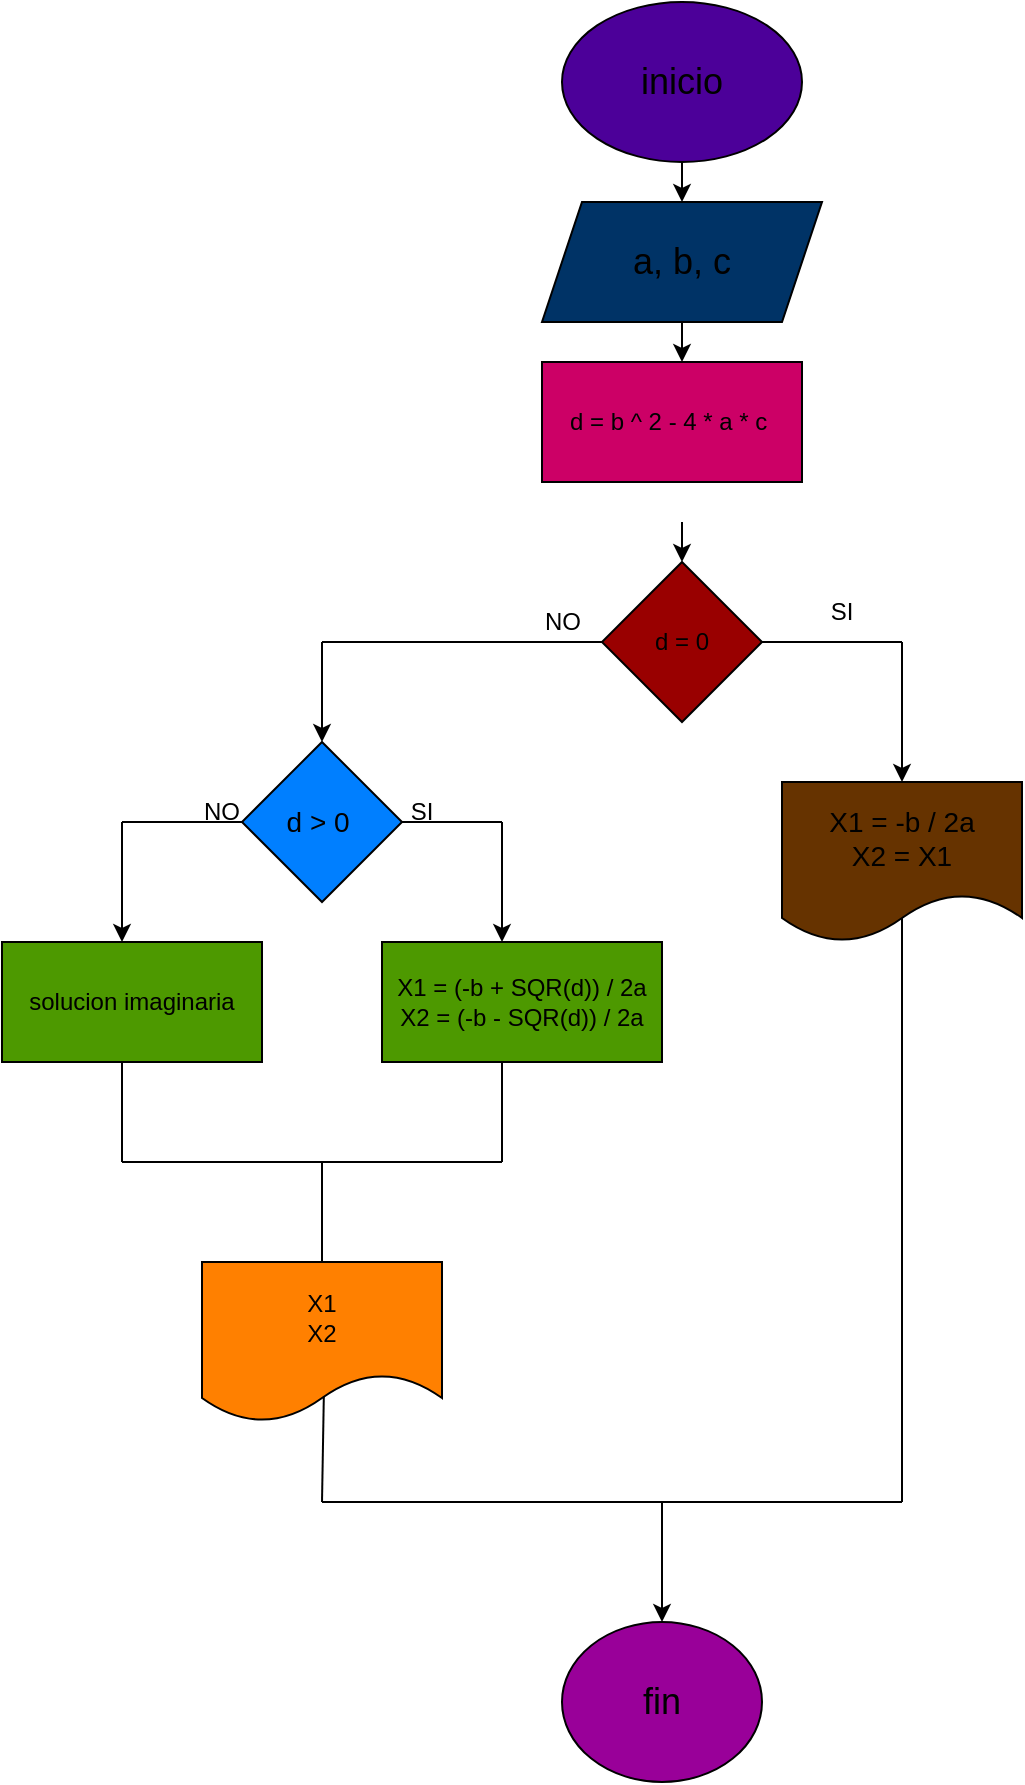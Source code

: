 <mxfile>
    <diagram id="d-2AFflYzOpIowvekC-A" name="Página-1">
        <mxGraphModel dx="1704" dy="411" grid="1" gridSize="10" guides="1" tooltips="1" connect="1" arrows="1" fold="1" page="1" pageScale="1" pageWidth="827" pageHeight="1169" math="0" shadow="0">
            <root>
                <mxCell id="0"/>
                <mxCell id="1" parent="0"/>
                <mxCell id="2" value="" style="edgeStyle=none;html=1;" edge="1" parent="1" source="3">
                    <mxGeometry relative="1" as="geometry">
                        <mxPoint x="290" y="100" as="targetPoint"/>
                    </mxGeometry>
                </mxCell>
                <mxCell id="3" value="&lt;font style=&quot;font-size: 18px;&quot;&gt;inicio&lt;/font&gt;" style="ellipse;whiteSpace=wrap;html=1;fillColor=#4C0099;" vertex="1" parent="1">
                    <mxGeometry x="230" width="120" height="80" as="geometry"/>
                </mxCell>
                <mxCell id="4" value="" style="edgeStyle=none;html=1;" edge="1" parent="1">
                    <mxGeometry relative="1" as="geometry">
                        <mxPoint x="290" y="280" as="targetPoint"/>
                        <mxPoint x="290" y="260" as="sourcePoint"/>
                    </mxGeometry>
                </mxCell>
                <mxCell id="5" value="&lt;span style=&quot;font-size: 18px;&quot;&gt;a, b, c&lt;/span&gt;" style="shape=parallelogram;perimeter=parallelogramPerimeter;whiteSpace=wrap;html=1;fixedSize=1;fillColor=#003366;" vertex="1" parent="1">
                    <mxGeometry x="220" y="100" width="140" height="60" as="geometry"/>
                </mxCell>
                <mxCell id="6" value="" style="endArrow=none;html=1;exitX=1;exitY=0.5;exitDx=0;exitDy=0;" edge="1" parent="1">
                    <mxGeometry width="50" height="50" relative="1" as="geometry">
                        <mxPoint x="330" y="320" as="sourcePoint"/>
                        <mxPoint x="400" y="320" as="targetPoint"/>
                    </mxGeometry>
                </mxCell>
                <mxCell id="7" value="" style="endArrow=classic;html=1;" edge="1" parent="1">
                    <mxGeometry width="50" height="50" relative="1" as="geometry">
                        <mxPoint x="400" y="320" as="sourcePoint"/>
                        <mxPoint x="400" y="390" as="targetPoint"/>
                    </mxGeometry>
                </mxCell>
                <mxCell id="8" value="" style="endArrow=none;html=1;exitX=0;exitY=0.5;exitDx=0;exitDy=0;" edge="1" parent="1">
                    <mxGeometry width="50" height="50" relative="1" as="geometry">
                        <mxPoint x="250" y="320" as="sourcePoint"/>
                        <mxPoint x="110" y="320" as="targetPoint"/>
                    </mxGeometry>
                </mxCell>
                <mxCell id="9" value="" style="endArrow=classic;html=1;entryX=0.5;entryY=0;entryDx=0;entryDy=0;" edge="1" parent="1" target="16">
                    <mxGeometry width="50" height="50" relative="1" as="geometry">
                        <mxPoint x="110" y="320" as="sourcePoint"/>
                        <mxPoint x="160" y="390" as="targetPoint"/>
                    </mxGeometry>
                </mxCell>
                <mxCell id="10" value="" style="endArrow=none;html=1;entryX=0.5;entryY=1;entryDx=0;entryDy=0;" edge="1" parent="1">
                    <mxGeometry width="50" height="50" relative="1" as="geometry">
                        <mxPoint x="400" y="750" as="sourcePoint"/>
                        <mxPoint x="400" y="450" as="targetPoint"/>
                    </mxGeometry>
                </mxCell>
                <mxCell id="11" value="" style="edgeStyle=none;html=1;" edge="1" parent="1">
                    <mxGeometry relative="1" as="geometry">
                        <mxPoint x="280" y="750" as="sourcePoint"/>
                        <mxPoint x="280" y="810" as="targetPoint"/>
                    </mxGeometry>
                </mxCell>
                <mxCell id="13" value="&lt;font style=&quot;font-size: 18px;&quot;&gt;fin&lt;/font&gt;" style="ellipse;whiteSpace=wrap;html=1;fillColor=#990099;" vertex="1" parent="1">
                    <mxGeometry x="230" y="810" width="100" height="80" as="geometry"/>
                </mxCell>
                <mxCell id="14" value="d = 0" style="rhombus;whiteSpace=wrap;html=1;fillColor=#990000;" vertex="1" parent="1">
                    <mxGeometry x="250" y="280" width="80" height="80" as="geometry"/>
                </mxCell>
                <mxCell id="15" value="SI" style="text;html=1;strokeColor=none;fillColor=none;align=center;verticalAlign=middle;whiteSpace=wrap;rounded=0;" vertex="1" parent="1">
                    <mxGeometry x="340" y="290" width="60" height="30" as="geometry"/>
                </mxCell>
                <mxCell id="16" value="d &amp;gt; 0&amp;nbsp;" style="rhombus;whiteSpace=wrap;html=1;fontSize=14;fillColor=#007FFF;" vertex="1" parent="1">
                    <mxGeometry x="70" y="370" width="80" height="80" as="geometry"/>
                </mxCell>
                <mxCell id="17" value="X1 = -b / 2a&lt;br&gt;X2 = X1" style="shape=document;whiteSpace=wrap;html=1;boundedLbl=1;fontSize=14;fillColor=#663300;" vertex="1" parent="1">
                    <mxGeometry x="340" y="390" width="120" height="80" as="geometry"/>
                </mxCell>
                <mxCell id="18" value="" style="endArrow=none;html=1;startArrow=none;entryX=1;entryY=0.5;entryDx=0;entryDy=0;entryPerimeter=0;" edge="1" parent="1" target="16">
                    <mxGeometry width="50" height="50" relative="1" as="geometry">
                        <mxPoint x="200" y="410" as="sourcePoint"/>
                        <mxPoint x="160" y="410" as="targetPoint"/>
                    </mxGeometry>
                </mxCell>
                <mxCell id="19" value="" style="endArrow=classic;html=1;" edge="1" parent="1">
                    <mxGeometry width="50" height="50" relative="1" as="geometry">
                        <mxPoint x="200" y="410" as="sourcePoint"/>
                        <mxPoint x="200" y="470" as="targetPoint"/>
                    </mxGeometry>
                </mxCell>
                <mxCell id="20" value="X1 = (-b + SQR(d)) / 2a&lt;br&gt;X2 = (-b - SQR(d)) / 2a" style="rounded=0;whiteSpace=wrap;html=1;fillColor=#4D9900;" vertex="1" parent="1">
                    <mxGeometry x="140" y="470" width="140" height="60" as="geometry"/>
                </mxCell>
                <mxCell id="21" value="" style="endArrow=none;html=1;exitX=0;exitY=0.5;exitDx=0;exitDy=0;" edge="1" parent="1" source="16">
                    <mxGeometry width="50" height="50" relative="1" as="geometry">
                        <mxPoint x="390" y="510" as="sourcePoint"/>
                        <mxPoint x="10" y="410" as="targetPoint"/>
                    </mxGeometry>
                </mxCell>
                <mxCell id="22" value="" style="endArrow=classic;html=1;" edge="1" parent="1">
                    <mxGeometry width="50" height="50" relative="1" as="geometry">
                        <mxPoint x="10" y="410" as="sourcePoint"/>
                        <mxPoint x="10" y="470" as="targetPoint"/>
                    </mxGeometry>
                </mxCell>
                <mxCell id="23" value="solucion imaginaria" style="rounded=0;whiteSpace=wrap;html=1;fillColor=#4D9900;" vertex="1" parent="1">
                    <mxGeometry x="-50" y="470" width="130" height="60" as="geometry"/>
                </mxCell>
                <mxCell id="24" value="" style="endArrow=none;html=1;" edge="1" parent="1">
                    <mxGeometry width="50" height="50" relative="1" as="geometry">
                        <mxPoint x="10" y="530" as="sourcePoint"/>
                        <mxPoint x="10" y="580" as="targetPoint"/>
                    </mxGeometry>
                </mxCell>
                <mxCell id="25" value="" style="endArrow=none;html=1;" edge="1" parent="1">
                    <mxGeometry width="50" height="50" relative="1" as="geometry">
                        <mxPoint x="200" y="530" as="sourcePoint"/>
                        <mxPoint x="200" y="580" as="targetPoint"/>
                    </mxGeometry>
                </mxCell>
                <mxCell id="26" value="" style="endArrow=none;html=1;" edge="1" parent="1">
                    <mxGeometry width="50" height="50" relative="1" as="geometry">
                        <mxPoint x="10" y="580" as="sourcePoint"/>
                        <mxPoint x="200" y="580" as="targetPoint"/>
                    </mxGeometry>
                </mxCell>
                <mxCell id="27" value="" style="endArrow=none;html=1;entryX=0.5;entryY=0;entryDx=0;entryDy=0;" edge="1" parent="1" target="34">
                    <mxGeometry width="50" height="50" relative="1" as="geometry">
                        <mxPoint x="110" y="580" as="sourcePoint"/>
                        <mxPoint x="110" y="620" as="targetPoint"/>
                    </mxGeometry>
                </mxCell>
                <mxCell id="28" value="" style="endArrow=none;html=1;" edge="1" parent="1">
                    <mxGeometry width="50" height="50" relative="1" as="geometry">
                        <mxPoint x="110" y="750" as="sourcePoint"/>
                        <mxPoint x="400" y="750" as="targetPoint"/>
                    </mxGeometry>
                </mxCell>
                <mxCell id="30" value="SI" style="text;html=1;strokeColor=none;fillColor=none;align=center;verticalAlign=middle;whiteSpace=wrap;rounded=0;" vertex="1" parent="1">
                    <mxGeometry x="130" y="395" width="60" height="20" as="geometry"/>
                </mxCell>
                <mxCell id="31" value="NO" style="text;html=1;strokeColor=none;fillColor=none;align=center;verticalAlign=middle;whiteSpace=wrap;rounded=0;" vertex="1" parent="1">
                    <mxGeometry x="30" y="390" width="60" height="30" as="geometry"/>
                </mxCell>
                <mxCell id="32" value="" style="endArrow=none;html=1;entryX=0.425;entryY=0.9;entryDx=0;entryDy=0;entryPerimeter=0;" edge="1" parent="1">
                    <mxGeometry width="50" height="50" relative="1" as="geometry">
                        <mxPoint x="110" y="750" as="sourcePoint"/>
                        <mxPoint x="111" y="692" as="targetPoint"/>
                    </mxGeometry>
                </mxCell>
                <mxCell id="33" value="NO" style="text;html=1;align=center;verticalAlign=middle;resizable=0;points=[];autosize=1;strokeColor=none;fillColor=none;" vertex="1" parent="1">
                    <mxGeometry x="210" y="295" width="40" height="30" as="geometry"/>
                </mxCell>
                <mxCell id="34" value="X1&lt;br&gt;X2" style="shape=document;whiteSpace=wrap;html=1;boundedLbl=1;fillColor=#FF8000;" vertex="1" parent="1">
                    <mxGeometry x="50" y="630" width="120" height="80" as="geometry"/>
                </mxCell>
                <mxCell id="36" value="" style="endArrow=classic;html=1;exitX=0.5;exitY=1;exitDx=0;exitDy=0;" edge="1" parent="1" source="5">
                    <mxGeometry width="50" height="50" relative="1" as="geometry">
                        <mxPoint x="390" y="310" as="sourcePoint"/>
                        <mxPoint x="290" y="180" as="targetPoint"/>
                    </mxGeometry>
                </mxCell>
                <mxCell id="37" value="d = b ^ 2 - 4 * a * c&amp;nbsp;" style="rounded=0;whiteSpace=wrap;html=1;fillColor=#CC0066;" vertex="1" parent="1">
                    <mxGeometry x="220" y="180" width="130" height="60" as="geometry"/>
                </mxCell>
            </root>
        </mxGraphModel>
    </diagram>
</mxfile>